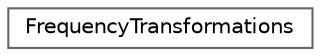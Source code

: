 digraph "Graphical Class Hierarchy"
{
 // INTERACTIVE_SVG=YES
 // LATEX_PDF_SIZE
  bgcolor="transparent";
  edge [fontname=Helvetica,fontsize=10,labelfontname=Helvetica,labelfontsize=10];
  node [fontname=Helvetica,fontsize=10,shape=box,height=0.2,width=0.4];
  rankdir="LR";
  Node0 [id="Node000000",label="FrequencyTransformations",height=0.2,width=0.4,color="grey40", fillcolor="white", style="filled",URL="$d8/dce/structFrequencyTransformations.html",tooltip=" "];
}
